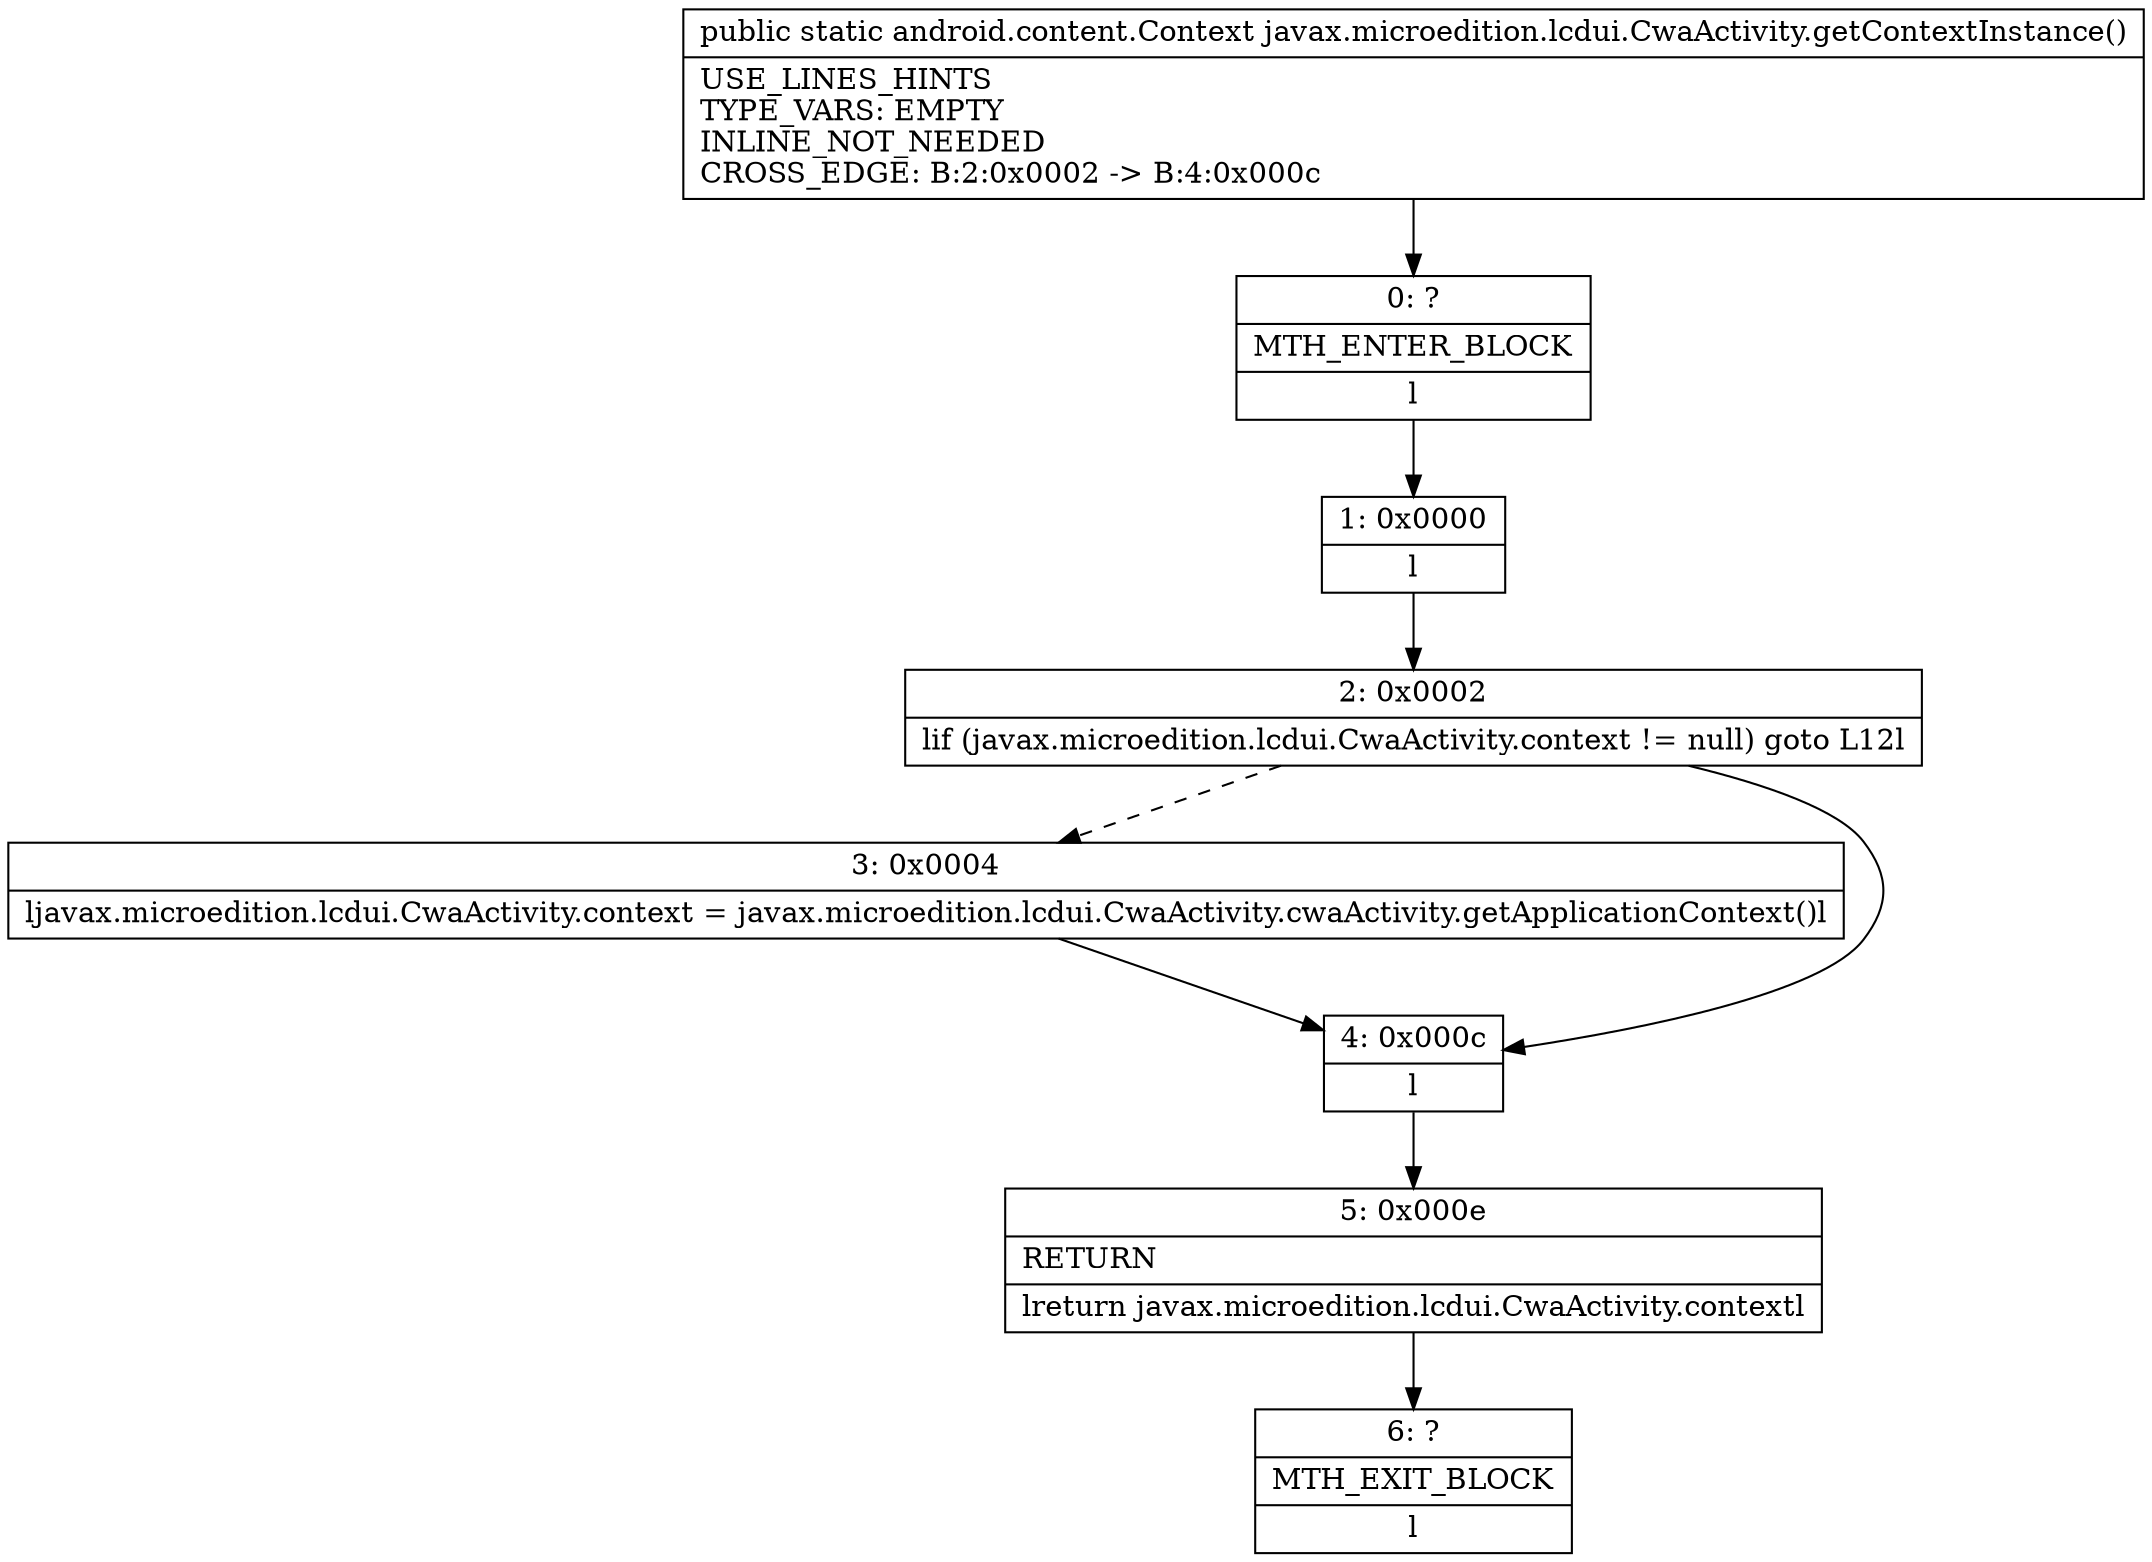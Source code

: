 digraph "CFG forjavax.microedition.lcdui.CwaActivity.getContextInstance()Landroid\/content\/Context;" {
Node_0 [shape=record,label="{0\:\ ?|MTH_ENTER_BLOCK\l|l}"];
Node_1 [shape=record,label="{1\:\ 0x0000|l}"];
Node_2 [shape=record,label="{2\:\ 0x0002|lif (javax.microedition.lcdui.CwaActivity.context != null) goto L12l}"];
Node_3 [shape=record,label="{3\:\ 0x0004|ljavax.microedition.lcdui.CwaActivity.context = javax.microedition.lcdui.CwaActivity.cwaActivity.getApplicationContext()l}"];
Node_4 [shape=record,label="{4\:\ 0x000c|l}"];
Node_5 [shape=record,label="{5\:\ 0x000e|RETURN\l|lreturn javax.microedition.lcdui.CwaActivity.contextl}"];
Node_6 [shape=record,label="{6\:\ ?|MTH_EXIT_BLOCK\l|l}"];
MethodNode[shape=record,label="{public static android.content.Context javax.microedition.lcdui.CwaActivity.getContextInstance()  | USE_LINES_HINTS\lTYPE_VARS: EMPTY\lINLINE_NOT_NEEDED\lCROSS_EDGE: B:2:0x0002 \-\> B:4:0x000c\l}"];
MethodNode -> Node_0;
Node_0 -> Node_1;
Node_1 -> Node_2;
Node_2 -> Node_3[style=dashed];
Node_2 -> Node_4;
Node_3 -> Node_4;
Node_4 -> Node_5;
Node_5 -> Node_6;
}


